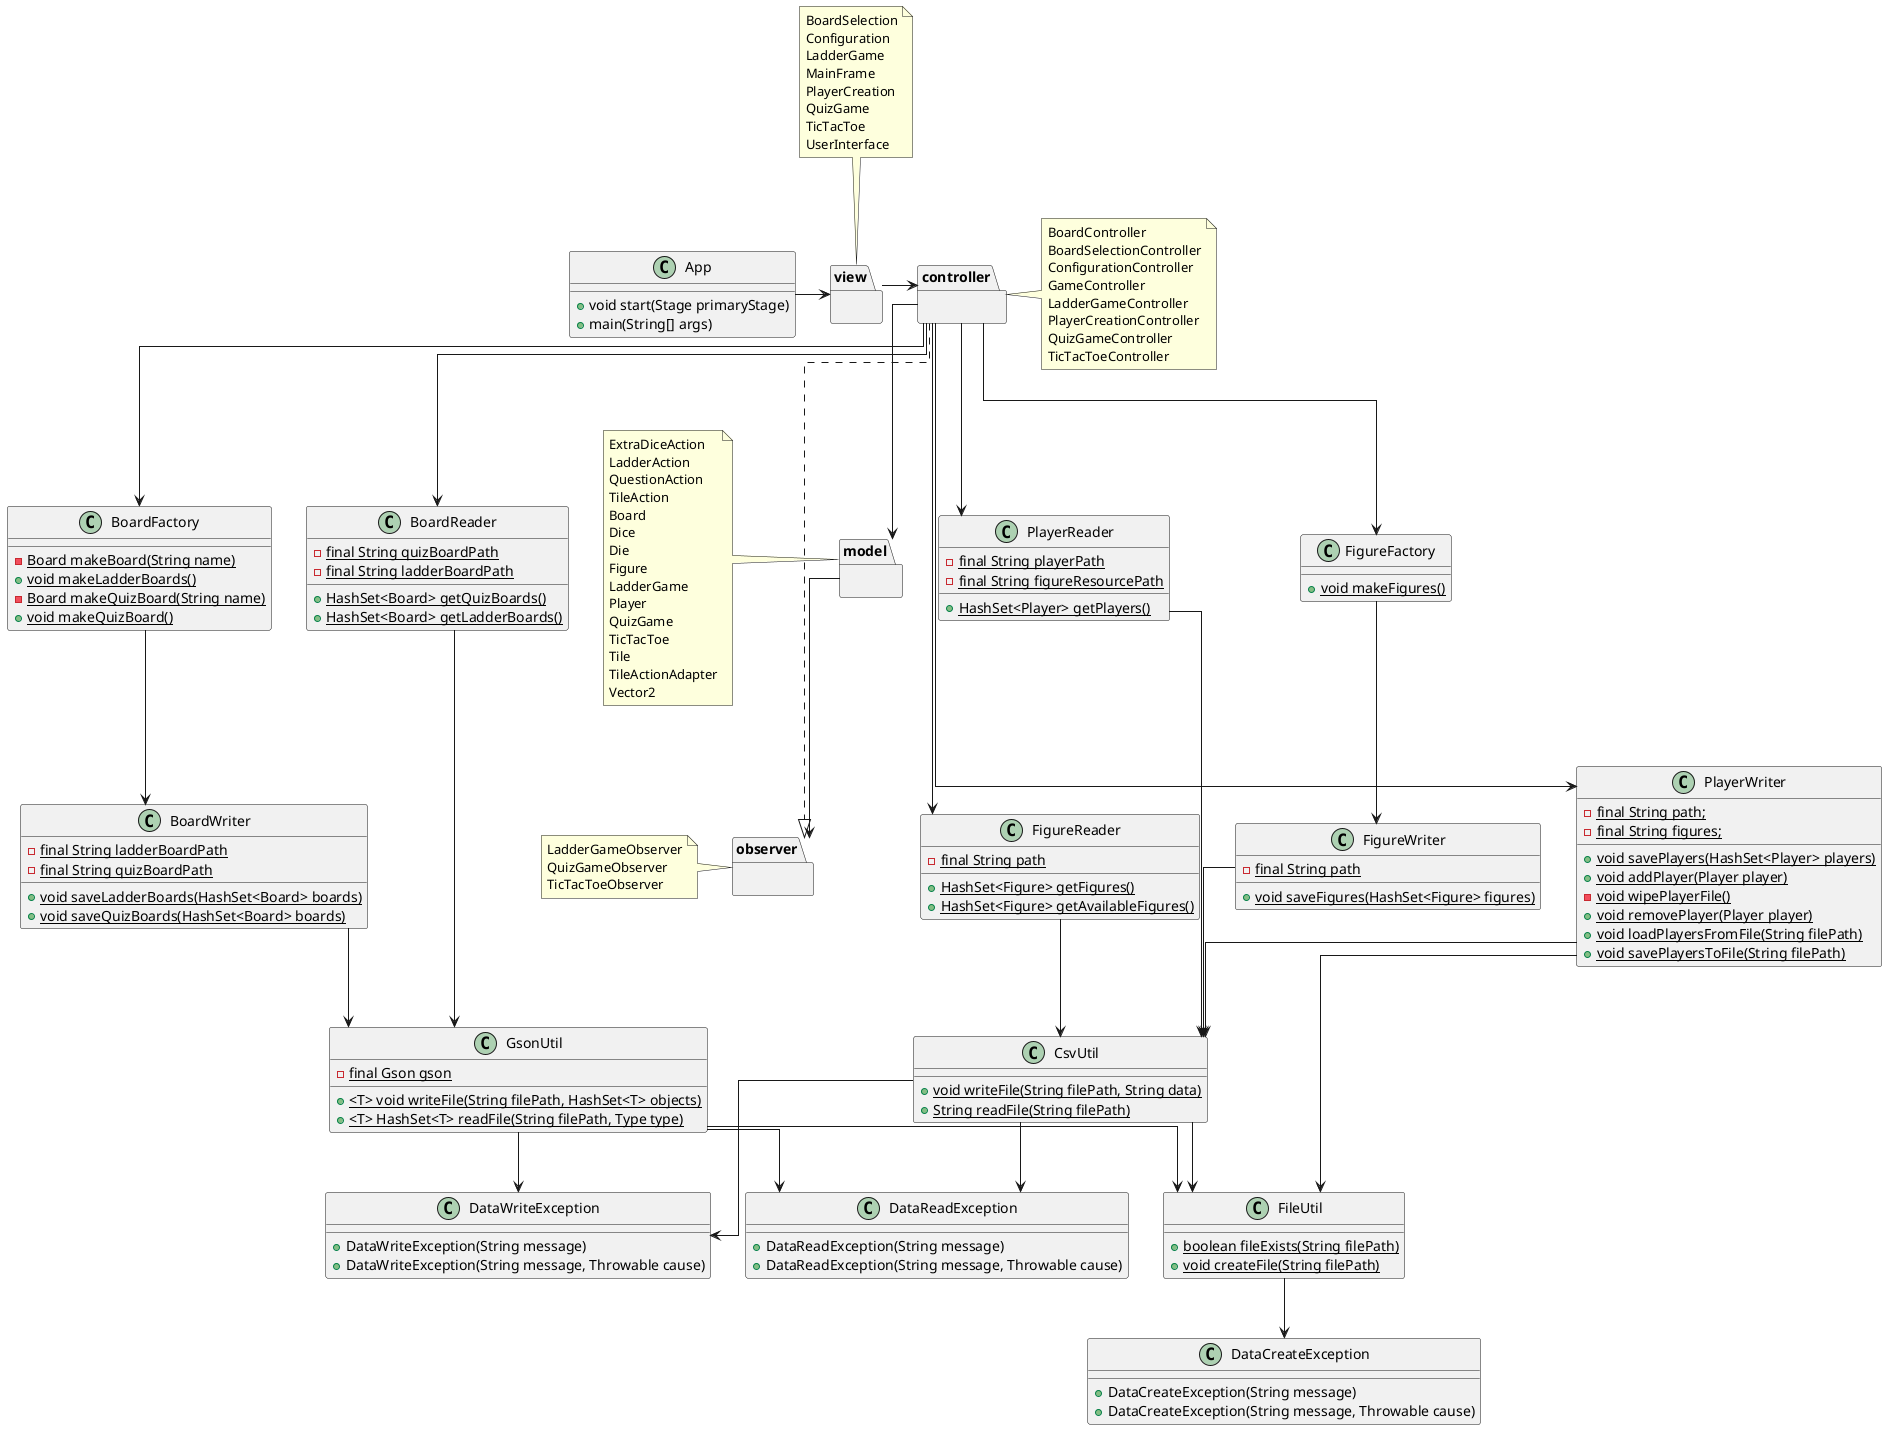 @startuml
skinparam linetype ortho

class App {
    +void start(Stage primaryStage)
    +main(String[] args)
}

package view {

}

package controller {

}

package model {

}

package observer {
    
}

class BoardFactory {
    -{static} Board makeBoard(String name)
    +{static} void makeLadderBoards()
    -{static} Board makeQuizBoard(String name)
    +{static} void makeQuizBoard()
}

class BoardReader {
    -{static} final String quizBoardPath
    -{static} final String ladderBoardPath
    +{static} HashSet<Board> getQuizBoards()
    +{static} HashSet<Board> getLadderBoards()
}

class BoardWriter {
    -{static} final String ladderBoardPath
    -{static} final String quizBoardPath
    +{static} void saveLadderBoards(HashSet<Board> boards)
    +{static} void saveQuizBoards(HashSet<Board> boards)
}

class FigureFactory {
    +{static} void makeFigures()
}

class FigureReader {
    -{static} final String path
    +{static} HashSet<Figure> getFigures()
    +{static} HashSet<Figure> getAvailableFigures()
}

class FigureWriter {
    -{static} final String path
    +{static} void saveFigures(HashSet<Figure> figures)
}

class PlayerReader {
    -{static} final String playerPath
    -{static} final String figureResourcePath
    +{static} HashSet<Player> getPlayers()
}

class PlayerWriter {
    -{static} final String path;
    -{static} final String figures;
    +{static} void savePlayers(HashSet<Player> players)
    +{static} void addPlayer(Player player)
    -{static} void wipePlayerFile()
    +{static} void removePlayer(Player player)
    +{static} void loadPlayersFromFile(String filePath)
    +{static} void savePlayersToFile(String filePath)
}

class CsvUtil {
    +{static} void writeFile(String filePath, String data)
    +{static} String readFile(String filePath)
}

class FileUtil {
    +{static} boolean fileExists(String filePath)
    +{static} void createFile(String filePath)
}

class GsonUtil {
    -{static} final Gson gson
    +{static} <T> void writeFile(String filePath, HashSet<T> objects)
    +{static} <T> HashSet<T> readFile(String filePath, Type type)
}

class DataCreateException {
    +DataCreateException(String message)
    +DataCreateException(String message, Throwable cause)
}

class DataReadException {
    +DataReadException(String message)
    +DataReadException(String message, Throwable cause)
}

class DataWriteException {
    +DataWriteException(String message)
    +DataWriteException(String message, Throwable cause)
}

App -right-> view 
view -right-> controller
controller --> model
controller ..|> observer
model --> observer

controller --> BoardFactory
controller --> FigureFactory
controller --> BoardReader
controller --> FigureReader
controller --> PlayerReader
controller --> PlayerWriter
BoardFactory --> BoardWriter
FigureFactory --> FigureWriter

BoardReader --> GsonUtil
BoardWriter --> GsonUtil
FigureReader --> CsvUtil
FigureWriter --> CsvUtil
PlayerReader --> CsvUtil
PlayerWriter --> CsvUtil

GsonUtil --> DataReadException
GsonUtil --> DataWriteException
CsvUtil --> DataReadException
CsvUtil --> DataWriteException

CsvUtil --> FileUtil
GsonUtil --> FileUtil
PlayerWriter --> FileUtil
FileUtil --> DataCreateException

note top of view
    BoardSelection
    Configuration
    LadderGame
    MainFrame
    PlayerCreation
    QuizGame
    TicTacToe
    UserInterface
end note

note right of controller
    BoardController
    BoardSelectionController
    ConfigurationController
    GameController
    LadderGameController
    PlayerCreationController
    QuizGameController
    TicTacToeController
end note

note left of model
    ExtraDiceAction
    LadderAction
    QuestionAction
    TileAction
    Board
    Dice
    Die
    Figure
    LadderGame
    Player
    QuizGame
    TicTacToe
    Tile
    TileActionAdapter
    Vector2
end note

note left of observer
    LadderGameObserver
    QuizGameObserver
    TicTacToeObserver
end note

@enduml